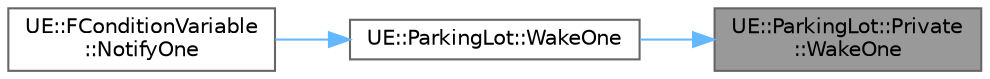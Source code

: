 digraph "UE::ParkingLot::Private::WakeOne"
{
 // INTERACTIVE_SVG=YES
 // LATEX_PDF_SIZE
  bgcolor="transparent";
  edge [fontname=Helvetica,fontsize=10,labelfontname=Helvetica,labelfontsize=10];
  node [fontname=Helvetica,fontsize=10,shape=box,height=0.2,width=0.4];
  rankdir="RL";
  Node1 [id="Node000001",label="UE::ParkingLot::Private\l::WakeOne",height=0.2,width=0.4,color="gray40", fillcolor="grey60", style="filled", fontcolor="black",tooltip=" "];
  Node1 -> Node2 [id="edge1_Node000001_Node000002",dir="back",color="steelblue1",style="solid",tooltip=" "];
  Node2 [id="Node000002",label="UE::ParkingLot::WakeOne",height=0.2,width=0.4,color="grey40", fillcolor="white", style="filled",URL="$d2/d67/namespaceUE_1_1ParkingLot.html#a4426e0174a13ae67617e4ddbf83af57a",tooltip="Wake one thread from the queue of threads waiting on the address."];
  Node2 -> Node3 [id="edge2_Node000002_Node000003",dir="back",color="steelblue1",style="solid",tooltip=" "];
  Node3 [id="Node000003",label="UE::FConditionVariable\l::NotifyOne",height=0.2,width=0.4,color="grey40", fillcolor="white", style="filled",URL="$d2/dd0/classUE_1_1FConditionVariable.html#ac0aba7940d36325977383187ec93ecf6",tooltip=" "];
}
